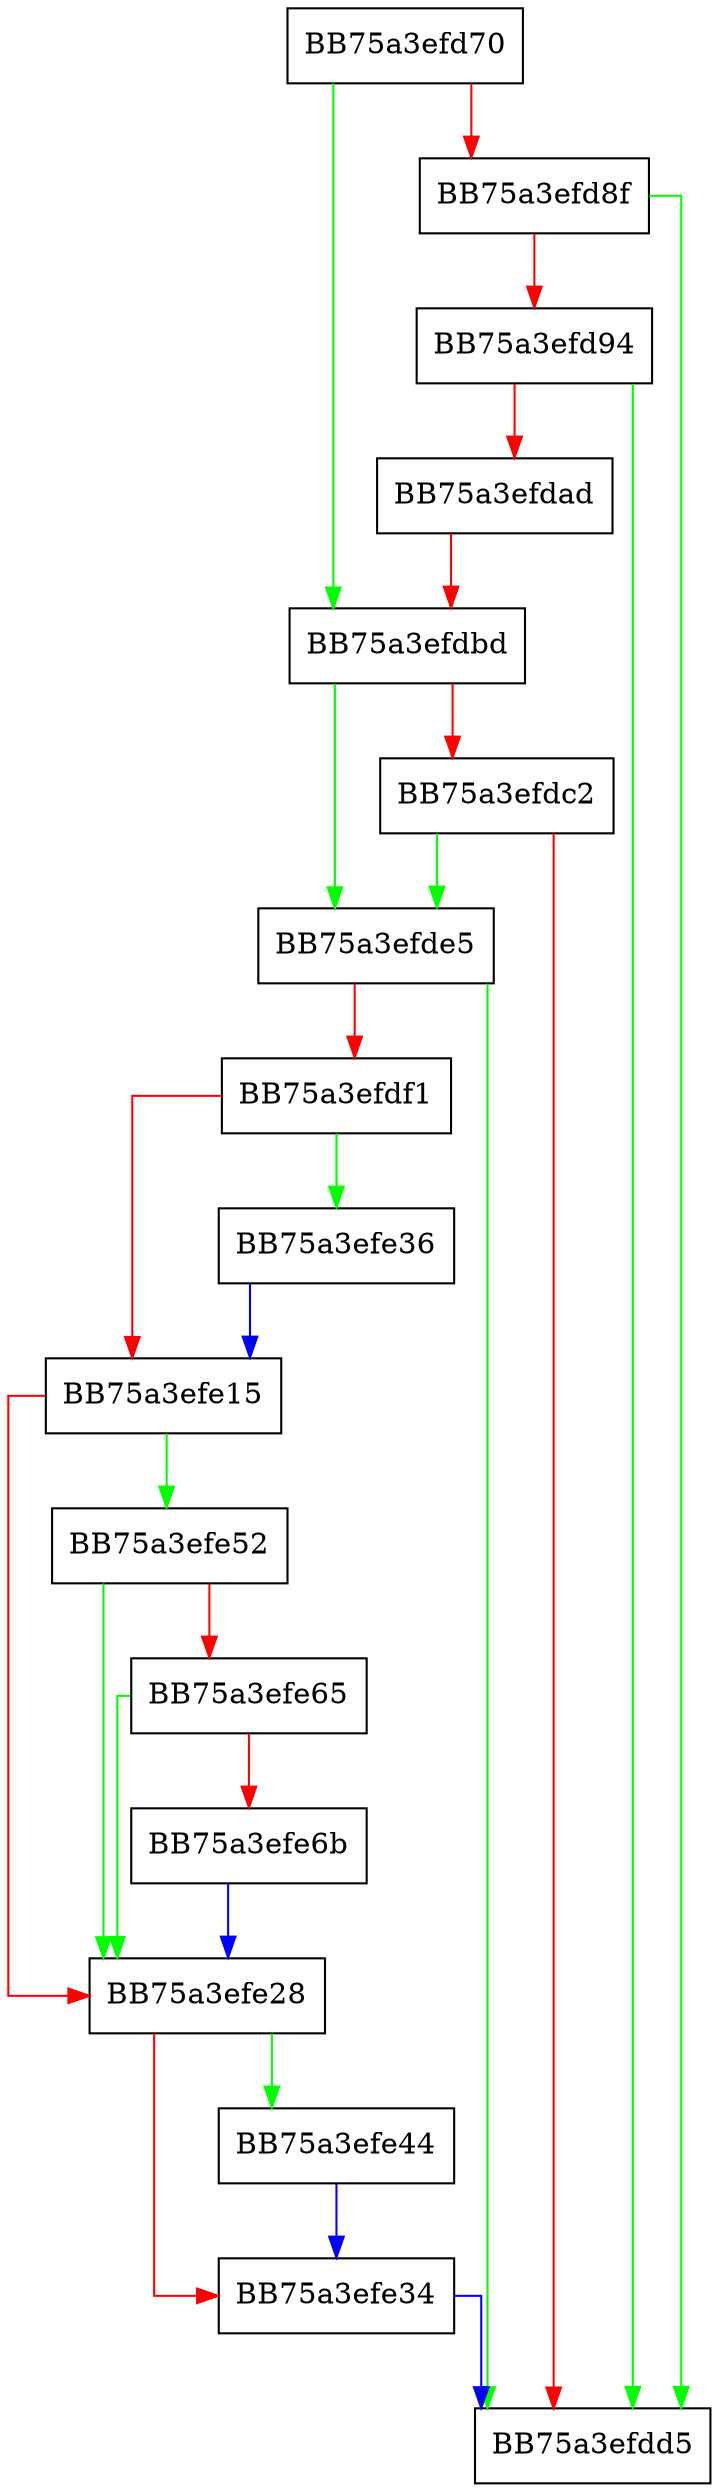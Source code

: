 digraph pe_attribute_notifier {
  node [shape="box"];
  graph [splines=ortho];
  BB75a3efd70 -> BB75a3efdbd [color="green"];
  BB75a3efd70 -> BB75a3efd8f [color="red"];
  BB75a3efd8f -> BB75a3efdd5 [color="green"];
  BB75a3efd8f -> BB75a3efd94 [color="red"];
  BB75a3efd94 -> BB75a3efdd5 [color="green"];
  BB75a3efd94 -> BB75a3efdad [color="red"];
  BB75a3efdad -> BB75a3efdbd [color="red"];
  BB75a3efdbd -> BB75a3efde5 [color="green"];
  BB75a3efdbd -> BB75a3efdc2 [color="red"];
  BB75a3efdc2 -> BB75a3efde5 [color="green"];
  BB75a3efdc2 -> BB75a3efdd5 [color="red"];
  BB75a3efde5 -> BB75a3efdd5 [color="green"];
  BB75a3efde5 -> BB75a3efdf1 [color="red"];
  BB75a3efdf1 -> BB75a3efe36 [color="green"];
  BB75a3efdf1 -> BB75a3efe15 [color="red"];
  BB75a3efe15 -> BB75a3efe52 [color="green"];
  BB75a3efe15 -> BB75a3efe28 [color="red"];
  BB75a3efe28 -> BB75a3efe44 [color="green"];
  BB75a3efe28 -> BB75a3efe34 [color="red"];
  BB75a3efe34 -> BB75a3efdd5 [color="blue"];
  BB75a3efe36 -> BB75a3efe15 [color="blue"];
  BB75a3efe44 -> BB75a3efe34 [color="blue"];
  BB75a3efe52 -> BB75a3efe28 [color="green"];
  BB75a3efe52 -> BB75a3efe65 [color="red"];
  BB75a3efe65 -> BB75a3efe28 [color="green"];
  BB75a3efe65 -> BB75a3efe6b [color="red"];
  BB75a3efe6b -> BB75a3efe28 [color="blue"];
}